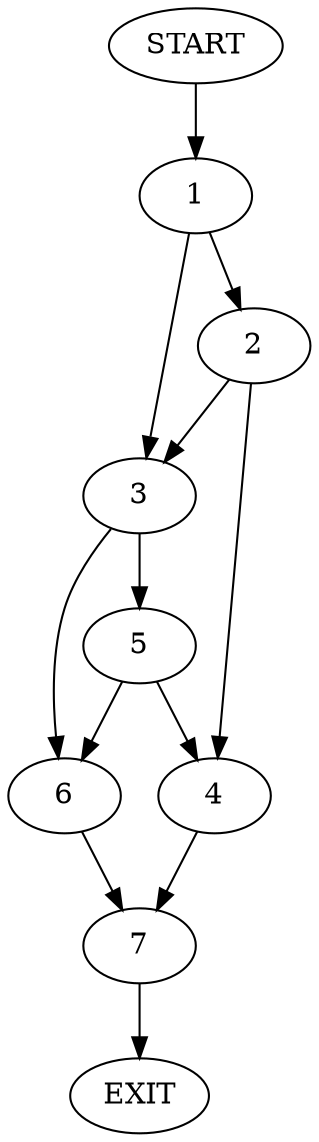 digraph {
0 [label="START"];
1;
2;
3;
4;
5;
6;
7;
8 [label="EXIT"];
0 -> 1;
1 -> 2;
1 -> 3;
2 -> 3;
2 -> 4;
3 -> 5;
3 -> 6;
4 -> 7;
5 -> 4;
5 -> 6;
6 -> 7;
7 -> 8;
}